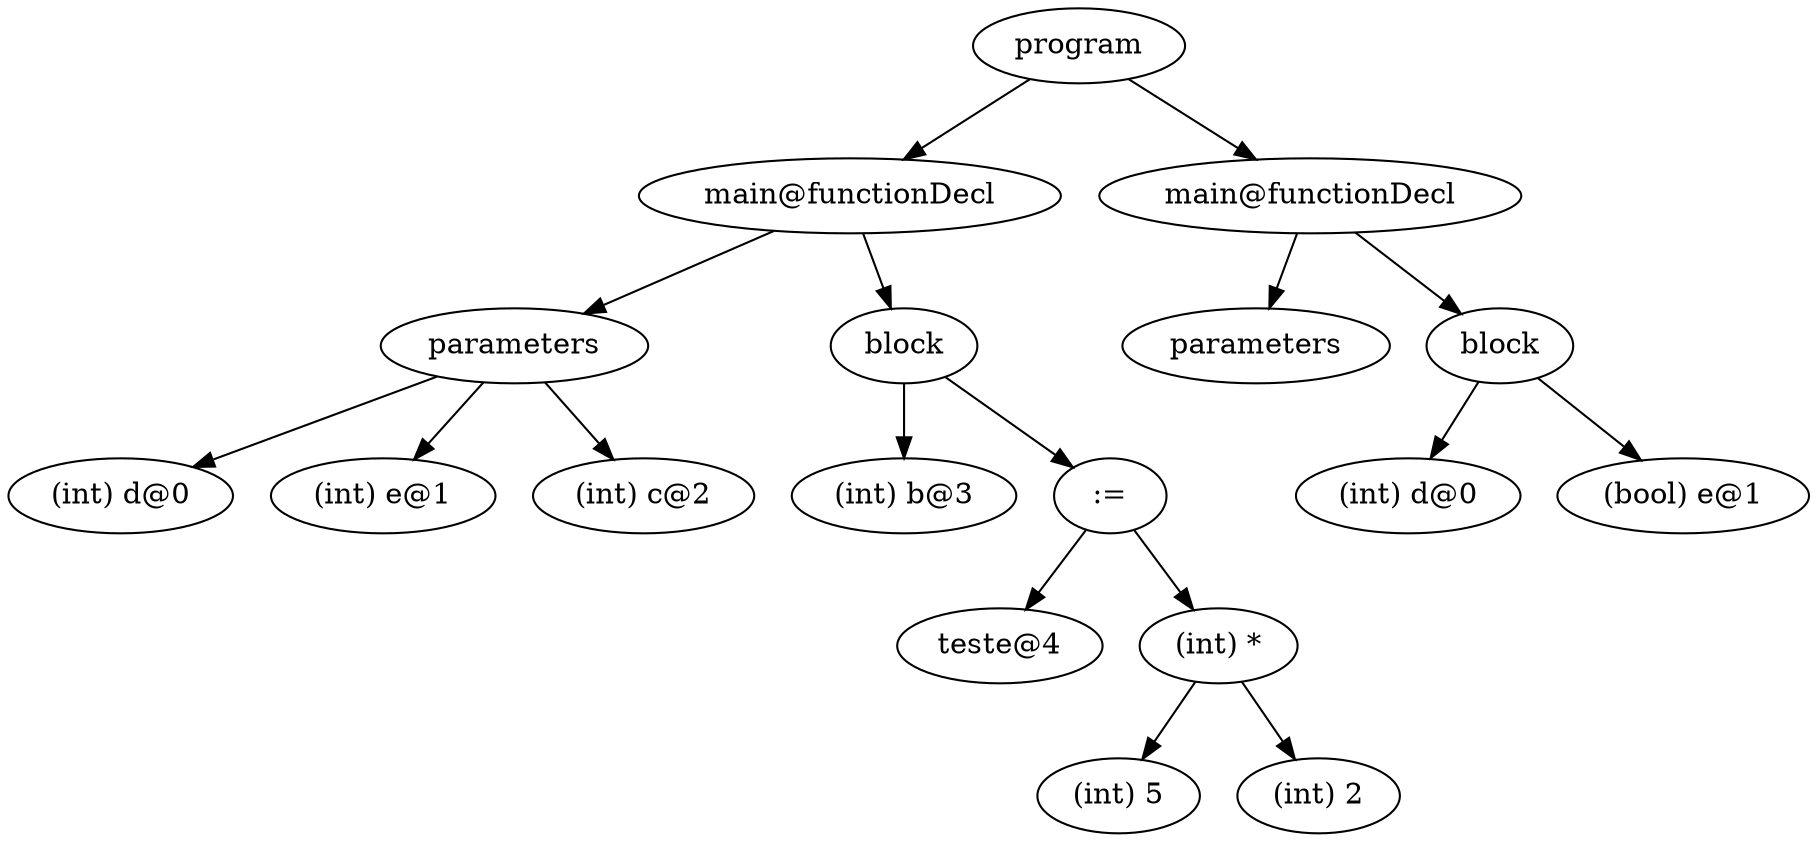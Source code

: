 digraph {
graph [ordering="out"];
node0[label="program"];
node1[label="main@functionDecl"];
node2[label="parameters"];
node3[label="(int) d@0"];
node2 -> node3;
node4[label="(int) e@1"];
node2 -> node4;
node5[label="(int) c@2"];
node2 -> node5;
node1 -> node2;
node6[label="block"];
node7[label="(int) b@3"];
node6 -> node7;
node8[label=":="];
node9[label="teste@4"];
node8 -> node9;
node10[label="(int) *"];
node11[label="(int) 5"];
node10 -> node11;
node12[label="(int) 2"];
node10 -> node12;
node8 -> node10;
node6 -> node8;
node1 -> node6;
node0 -> node1;
node13[label="main@functionDecl"];
node14[label="parameters"];
node13 -> node14;
node15[label="block"];
node16[label="(int) d@0"];
node15 -> node16;
node17[label="(bool) e@1"];
node15 -> node17;
node13 -> node15;
node0 -> node13;
}
